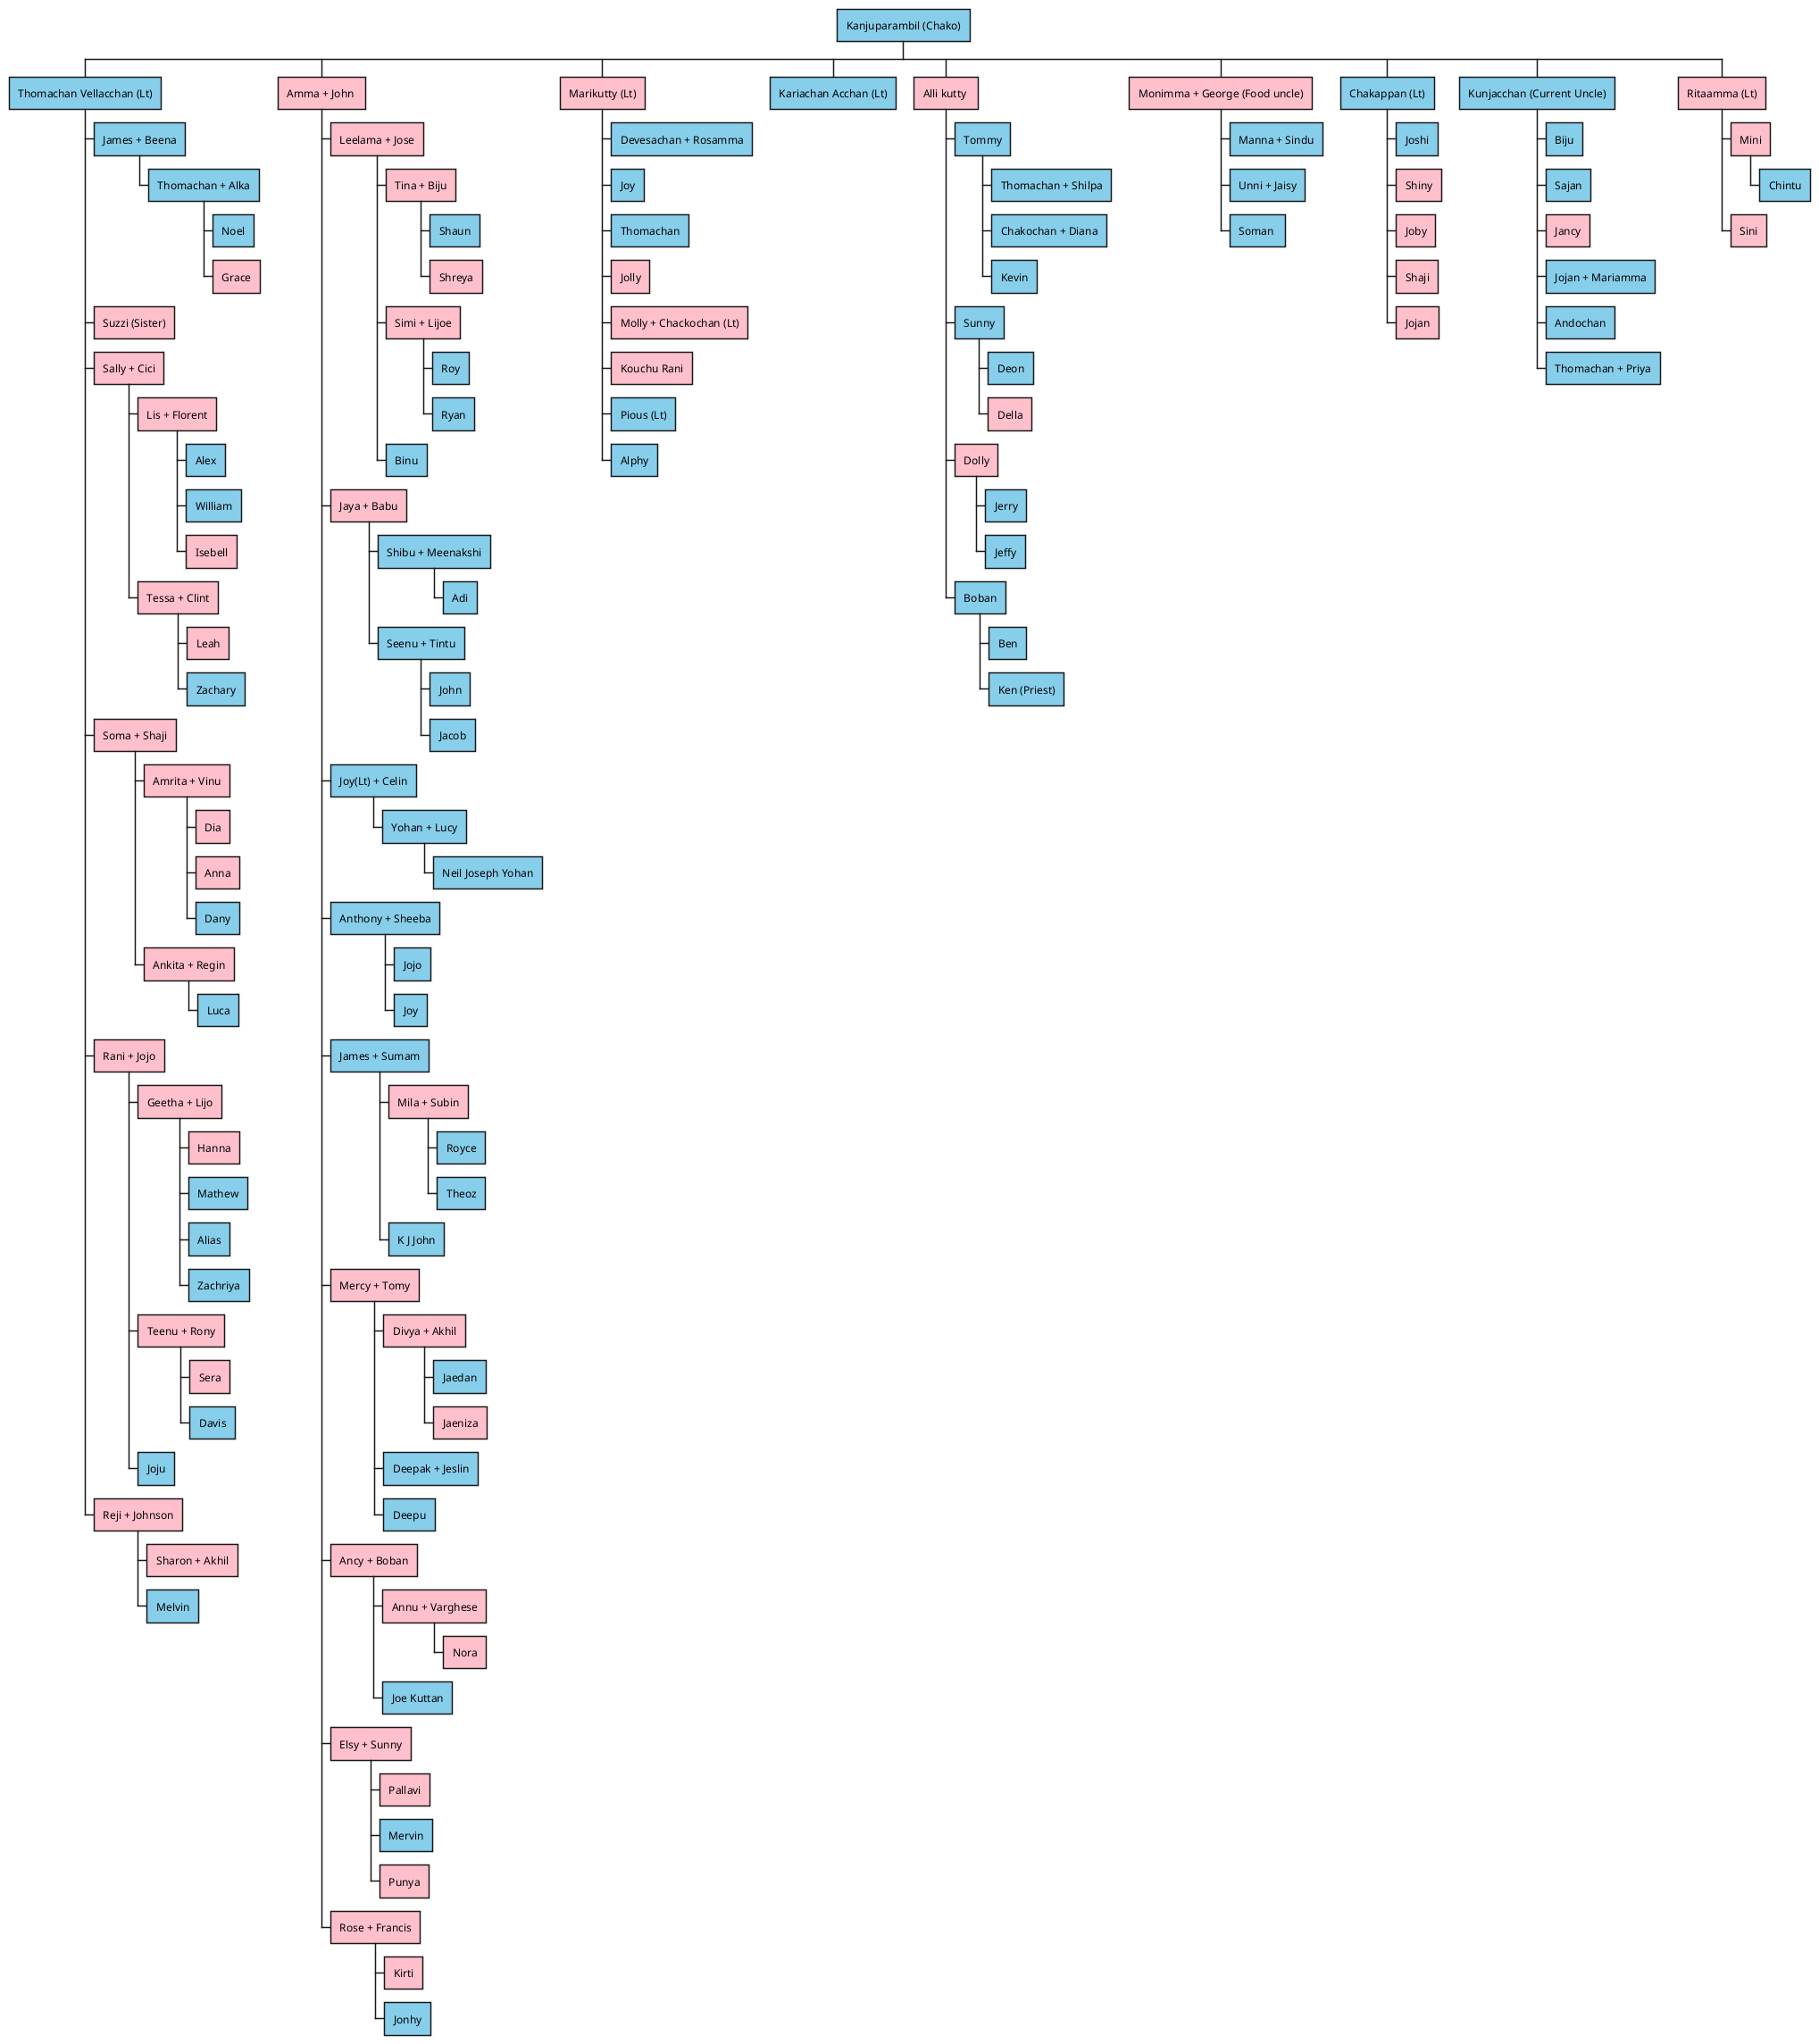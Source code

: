 @startwbs
*[#SkyBlue]  Kanjuparambil (Chako)
**[#SkyBlue]  Thomachan Vellacchan (Lt)
***[#SkyBlue]  James + Beena
****[#SkyBlue]  Thomachan + Alka
*****[#SkyBlue]  Noel
*****[#pink]  Grace
***[#pink] Suzzi (Sister)
***[#pink] Sally + Cici
****[#pink] Lis + Florent
*****[#SkyBlue] Alex
*****[#SkyBlue] William
*****[#pink] Isebell
****[#pink] Tessa + Clint
*****[#pink] Leah
*****[#SkyBlue] Zachary
***[#pink] Soma + Shaji
****[#pink] Amrita + Vinu
*****[#pink] Dia
*****[#pink] Anna
*****[#SkyBlue] Dany
****[#pink] Ankita + Regin
*****[#SkyBlue] Luca
***[#pink] Rani + Jojo
****[#pink] Geetha + Lijo
*****[#pink] Hanna
*****[#SkyBlue] Mathew
*****[#SkyBlue] Alias
*****[#SkyBlue] Zachriya
****[#pink] Teenu + Rony
*****[#pink] Sera
*****[#SkyBlue] Davis
****[#SkyBlue] Joju
***[#pink] Reji + Johnson
****[#pink] Sharon + Akhil
****[#SkyBlue] Melvin

**[#pink] Amma + John 
***[#pink] Leelama + Jose
****[#pink] Tina + Biju
*****[#SkyBlue] Shaun
*****[#pink] Shreya
****[#pink] Simi + Lijoe
*****[#SkyBlue] Roy
*****[#SkyBlue] Ryan
****[#SkyBlue] Binu
***[#pink] Jaya + Babu
****[#SkyBlue] Shibu + Meenakshi
*****[#SkyBlue] Adi
****[#SkyBlue] Seenu + Tintu
*****[#SkyBlue] John
*****[#SkyBlue] Jacob
***[#SkyBlue] Joy(Lt) + Celin
****[#SkyBlue] Yohan + Lucy
*****[#SkyBlue] Neil Joseph Yohan
***[#SkyBlue] Anthony + Sheeba
****[#SkyBlue] Jojo
****[#SkyBlue] Joy
***[#SkyBlue] James + Sumam
****[#pink] Mila + Subin
*****[#SkyBlue] Royce
*****[#SkyBlue] Theoz
****[#SkyBlue] K J John
***[#pink] Mercy + Tomy
****[#pink] Divya + Akhil
*****[#SkyBlue] Jaedan
*****[#pink] Jaeniza
****[#SkyBlue] Deepak + Jeslin
****[#SkyBlue] Deepu
***[#pink] Ancy + Boban
****[#pink] Annu + Varghese
*****[#pink] Nora
****[#SkyBlue] Joe Kuttan
***[#pink] Elsy + Sunny
****[#pink] Pallavi
****[#SkyBlue] Mervin
****[#pink] Punya
***[#pink] Rose + Francis
****[#pink] Kirti
****[#SkyBlue] Jonhy


**[#pink] Marikutty (Lt)
***[#SkyBlue]  Devesachan + Rosamma
***[#SkyBlue] Joy
***[#SkyBlue] Thomachan
***[#pink] Jolly
***[#pink] Molly + Chackochan (Lt)
***[#pink] Kouchu Rani
***[#SkyBlue] Pious (Lt)
***[#SkyBlue] Alphy

**[#SkyBlue]  Kariachan Acchan (Lt)

**[#pink] Alli kutty 
***[#SkyBlue]  Tommy
****[#SkyBlue] Thomachan + Shilpa
****[#SkyBlue] Chakochan + Diana
****[#SkyBlue] Kevin
***[#SkyBlue]  Sunny
****[#SkyBlue]  Deon
****[#pink]  Della
***[#pink]  Dolly
****[#SkyBlue]  Jerry
****[#SkyBlue]  Jeffy
***[#SkyBlue]  Boban
****[#SkyBlue]  Ben
****[#SkyBlue]  Ken (Priest)

**[#pink] Monimma + George (Food uncle)
***[#SkyBlue]  Manna + Sindu
***[#SkyBlue]  Unni + Jaisy
***[#SkyBlue]  Soman 


**[#SkyBlue]  Chakappan (Lt)
***[#SkyBlue]  Joshi
***[#pink] Shiny
***[#pink] Joby
***[#pink] Shaji
***[#pink] Jojan

**[#SkyBlue]  Kunjacchan (Current Uncle)
***[#SkyBlue]  Biju
***[#SkyBlue]  Sajan
***[#pink] Jancy
***[#SkyBlue]  Jojan + Mariamma
***[#SkyBlue] Andochan
***[#SkyBlue]  Thomachan + Priya

**[#pink] Ritaamma (Lt)
***[#pink] Mini
****[#SkyBlue] Chintu
***[#pink] Sini

@endwbs